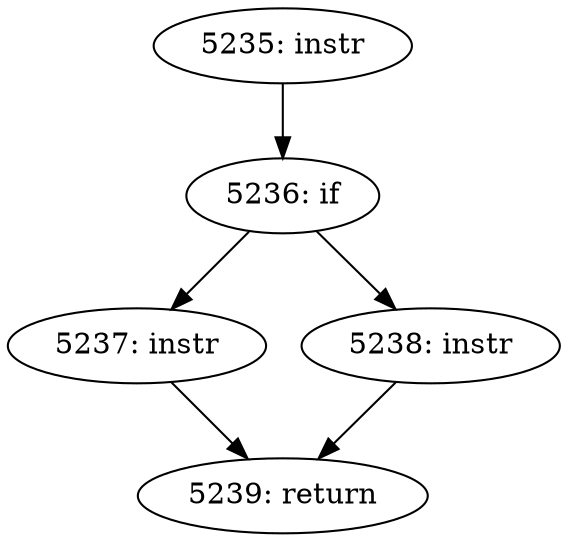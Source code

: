 digraph CFG_tcp_dsack_extend {
5235 [label="5235: instr"]
	5235 -> 5236
5236 [label="5236: if"]
	5236 -> 5237
	5236 -> 5238
5237 [label="5237: instr"]
	5237 -> 5239
5238 [label="5238: instr"]
	5238 -> 5239
5239 [label="5239: return"]
	
}

